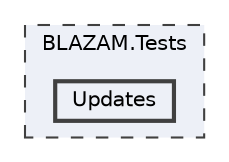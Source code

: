 digraph "BLAZAM.Tests/Updates"
{
 // LATEX_PDF_SIZE
  bgcolor="transparent";
  edge [fontname=Helvetica,fontsize=10,labelfontname=Helvetica,labelfontsize=10];
  node [fontname=Helvetica,fontsize=10,shape=box,height=0.2,width=0.4];
  compound=true
  subgraph clusterdir_d954c1fc4b3823e54d4223847e2e70b7 {
    graph [ bgcolor="#edf0f7", pencolor="grey25", label="BLAZAM.Tests", fontname=Helvetica,fontsize=10 style="filled,dashed", URL="dir_d954c1fc4b3823e54d4223847e2e70b7.html",tooltip=""]
  dir_4b7ae4b59719d69df42360f5a4d1ef95 [label="Updates", fillcolor="#edf0f7", color="grey25", style="filled,bold", URL="dir_4b7ae4b59719d69df42360f5a4d1ef95.html",tooltip=""];
  }
}
